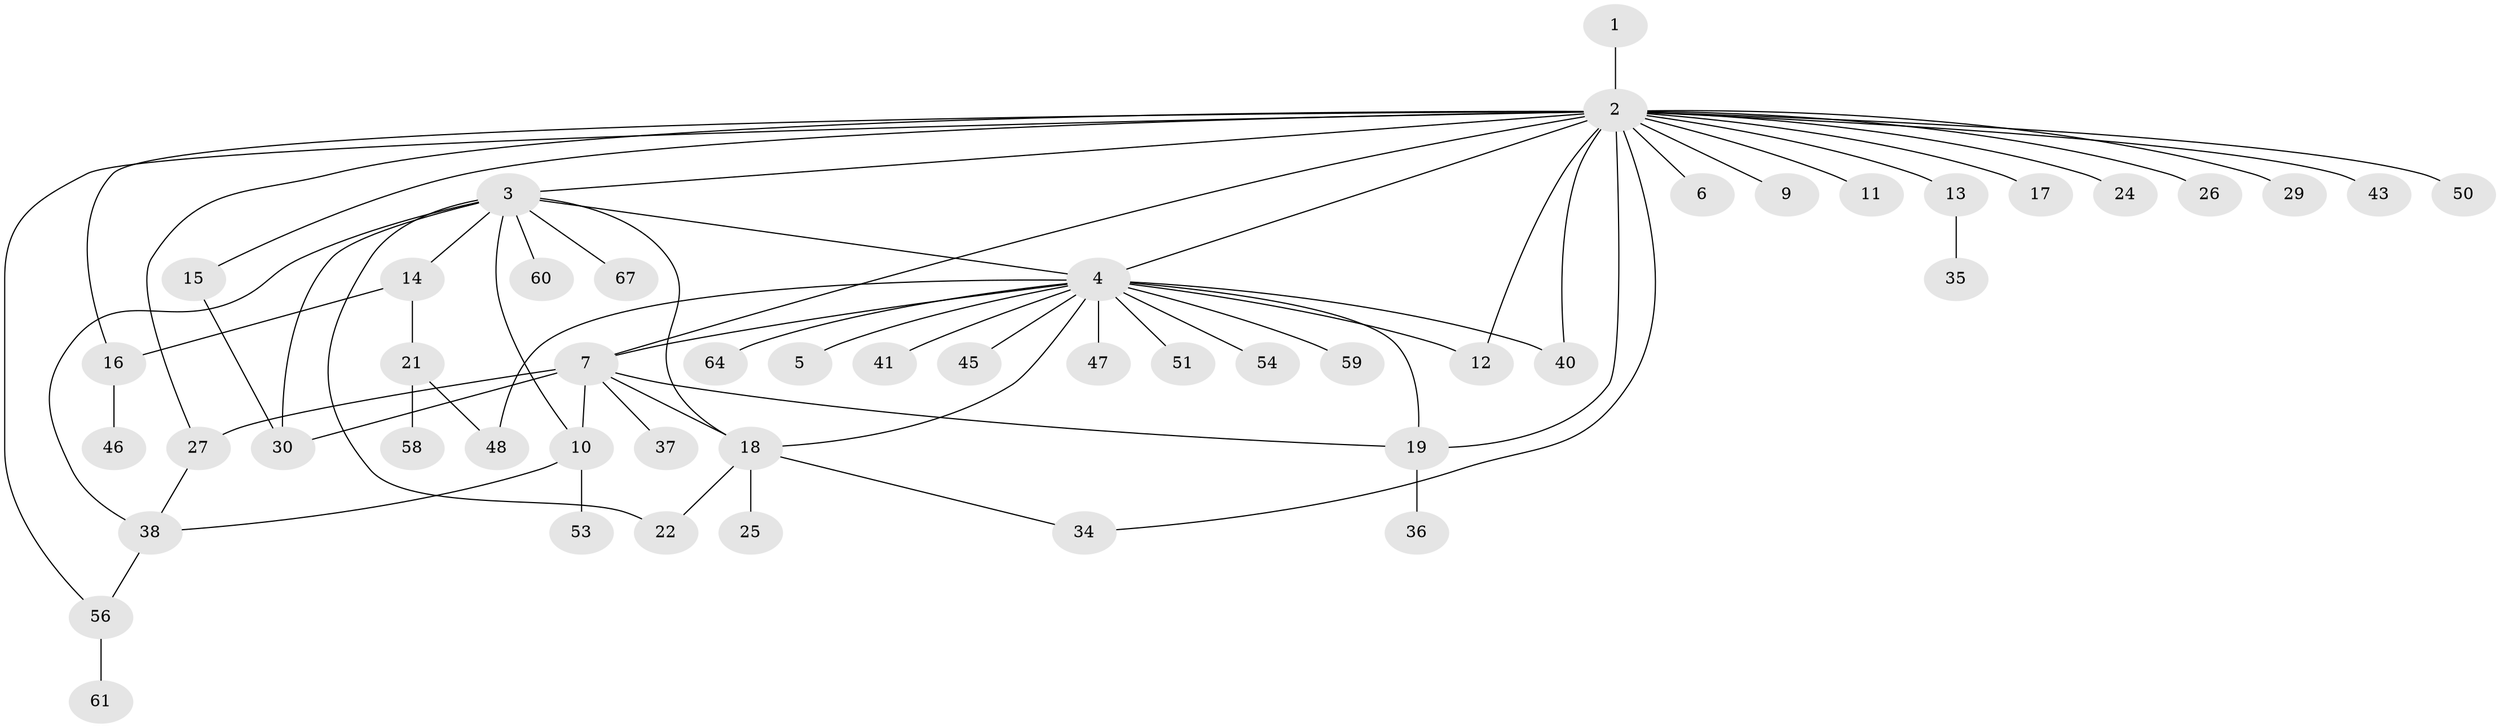 // Generated by graph-tools (version 1.1) at 2025/23/03/03/25 07:23:51]
// undirected, 49 vertices, 67 edges
graph export_dot {
graph [start="1"]
  node [color=gray90,style=filled];
  1;
  2 [super="+55"];
  3 [super="+62"];
  4 [super="+23"];
  5 [super="+8"];
  6;
  7 [super="+20"];
  9;
  10 [super="+49"];
  11;
  12;
  13;
  14 [super="+33"];
  15 [super="+44"];
  16 [super="+52"];
  17;
  18 [super="+31"];
  19 [super="+65"];
  21 [super="+28"];
  22 [super="+32"];
  24;
  25;
  26;
  27 [super="+57"];
  29;
  30 [super="+42"];
  34;
  35 [super="+39"];
  36 [super="+68"];
  37;
  38;
  40;
  41;
  43 [super="+63"];
  45;
  46;
  47;
  48 [super="+66"];
  50;
  51;
  53;
  54;
  56;
  58;
  59;
  60;
  61;
  64;
  67;
  1 -- 2;
  2 -- 3;
  2 -- 4 [weight=2];
  2 -- 6;
  2 -- 7;
  2 -- 9;
  2 -- 11;
  2 -- 12;
  2 -- 13;
  2 -- 15;
  2 -- 16;
  2 -- 17;
  2 -- 19;
  2 -- 24;
  2 -- 26;
  2 -- 27;
  2 -- 29;
  2 -- 34;
  2 -- 40;
  2 -- 43;
  2 -- 50;
  2 -- 56;
  3 -- 4;
  3 -- 14;
  3 -- 38;
  3 -- 60;
  3 -- 67;
  3 -- 10;
  3 -- 18;
  3 -- 22;
  3 -- 30;
  4 -- 5;
  4 -- 7;
  4 -- 12;
  4 -- 18;
  4 -- 40;
  4 -- 41;
  4 -- 45;
  4 -- 48;
  4 -- 51;
  4 -- 59;
  4 -- 64;
  4 -- 19;
  4 -- 54;
  4 -- 47;
  7 -- 10;
  7 -- 18;
  7 -- 19;
  7 -- 37;
  7 -- 27;
  7 -- 30;
  10 -- 38;
  10 -- 53;
  13 -- 35;
  14 -- 16;
  14 -- 21;
  15 -- 30;
  16 -- 46;
  18 -- 22;
  18 -- 25;
  18 -- 34;
  19 -- 36;
  21 -- 48;
  21 -- 58;
  27 -- 38;
  38 -- 56;
  56 -- 61;
}
